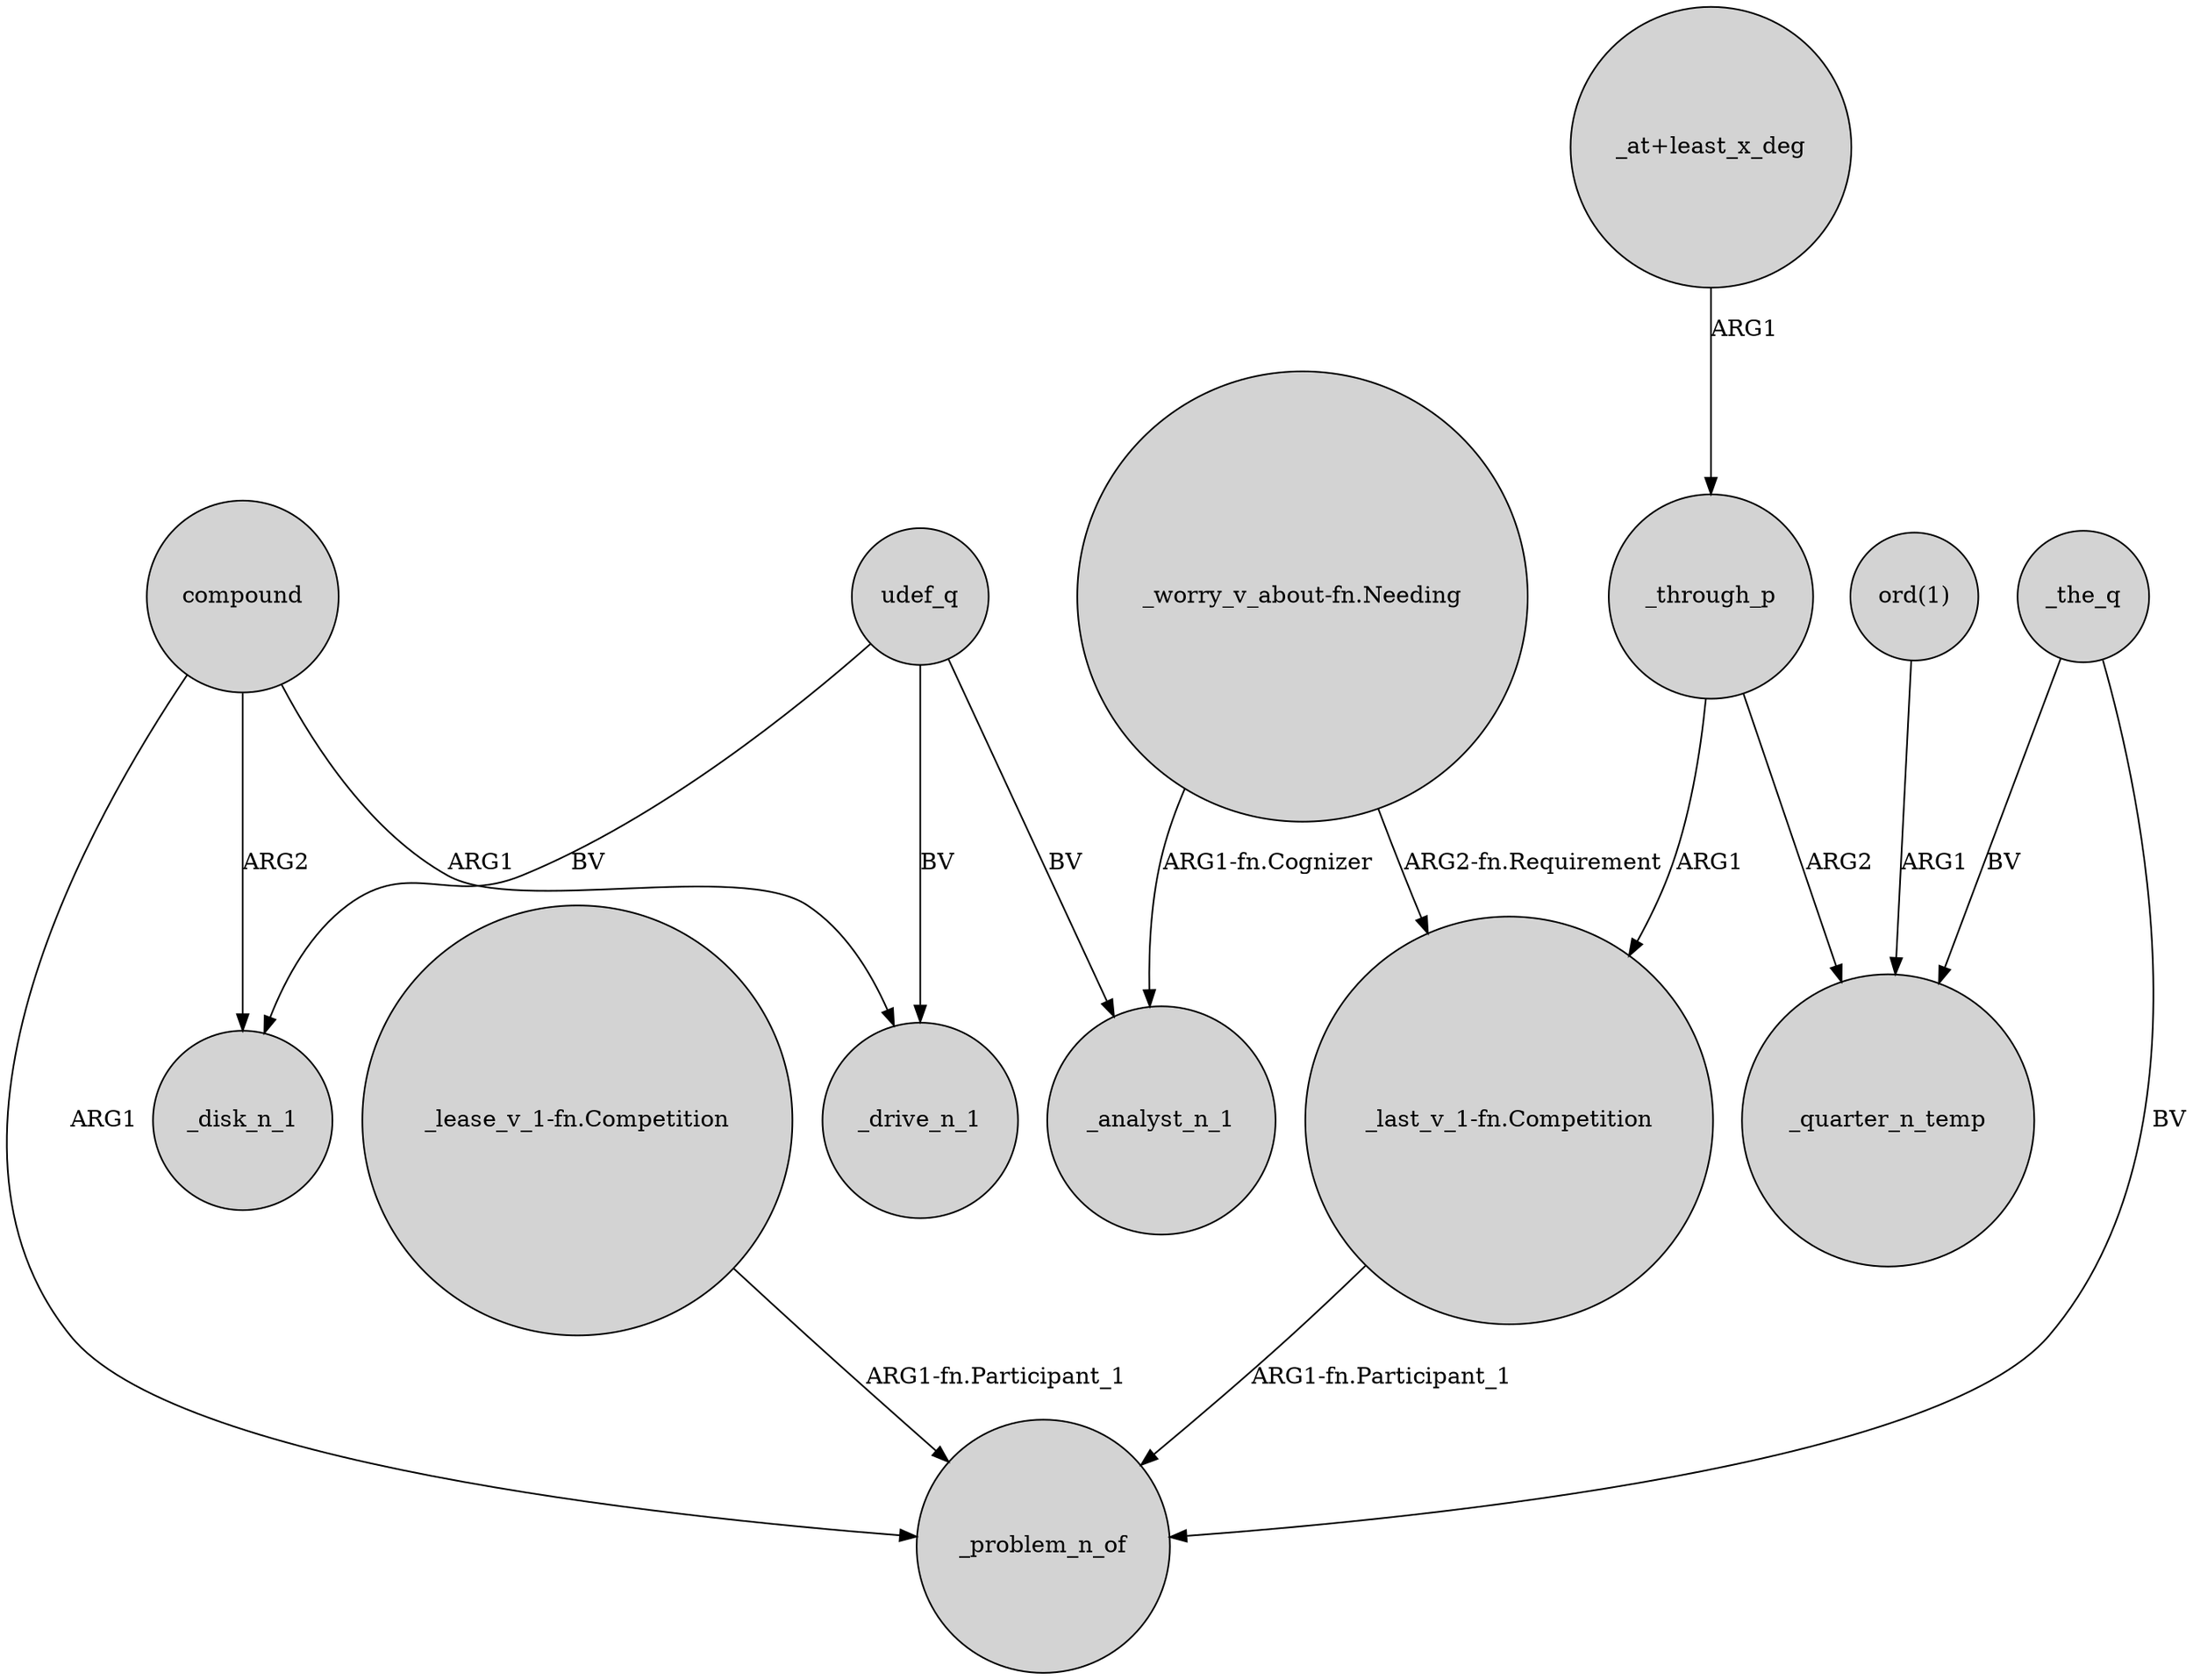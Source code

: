digraph {
	node [shape=circle style=filled]
	"_worry_v_about-fn.Needing" -> "_last_v_1-fn.Competition" [label="ARG2-fn.Requirement"]
	"_lease_v_1-fn.Competition" -> _problem_n_of [label="ARG1-fn.Participant_1"]
	compound -> _problem_n_of [label=ARG1]
	udef_q -> _disk_n_1 [label=BV]
	compound -> _disk_n_1 [label=ARG2]
	_through_p -> "_last_v_1-fn.Competition" [label=ARG1]
	"ord(1)" -> _quarter_n_temp [label=ARG1]
	udef_q -> _analyst_n_1 [label=BV]
	udef_q -> _drive_n_1 [label=BV]
	"_worry_v_about-fn.Needing" -> _analyst_n_1 [label="ARG1-fn.Cognizer"]
	compound -> _drive_n_1 [label=ARG1]
	"_at+least_x_deg" -> _through_p [label=ARG1]
	_the_q -> _problem_n_of [label=BV]
	"_last_v_1-fn.Competition" -> _problem_n_of [label="ARG1-fn.Participant_1"]
	_the_q -> _quarter_n_temp [label=BV]
	_through_p -> _quarter_n_temp [label=ARG2]
}
